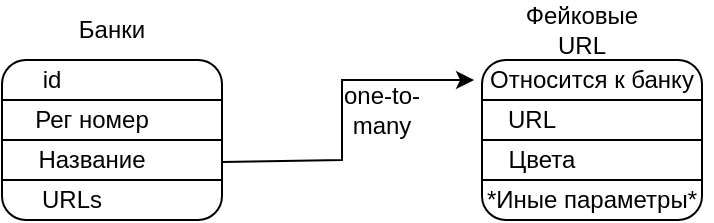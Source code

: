 <mxfile version="15.9.6" type="github">
  <diagram id="pQeeyWps0hQ_D0mwcvIY" name="Page-1">
    <mxGraphModel dx="539" dy="489" grid="1" gridSize="10" guides="1" tooltips="1" connect="1" arrows="1" fold="1" page="1" pageScale="1" pageWidth="827" pageHeight="1169" math="0" shadow="0">
      <root>
        <mxCell id="0" />
        <mxCell id="1" parent="0" />
        <mxCell id="_j-sV9EDR_Xk1Q__hm0P-1" value="" style="rounded=1;whiteSpace=wrap;html=1;" vertex="1" parent="1">
          <mxGeometry x="200" y="200" width="110" height="80" as="geometry" />
        </mxCell>
        <mxCell id="_j-sV9EDR_Xk1Q__hm0P-3" value="Банки" style="text;html=1;strokeColor=none;fillColor=none;align=center;verticalAlign=middle;whiteSpace=wrap;rounded=0;" vertex="1" parent="1">
          <mxGeometry x="225" y="170" width="60" height="30" as="geometry" />
        </mxCell>
        <mxCell id="_j-sV9EDR_Xk1Q__hm0P-4" value="Фейковые URL" style="text;html=1;strokeColor=none;fillColor=none;align=center;verticalAlign=middle;whiteSpace=wrap;rounded=0;" vertex="1" parent="1">
          <mxGeometry x="460" y="170" width="60" height="30" as="geometry" />
        </mxCell>
        <mxCell id="_j-sV9EDR_Xk1Q__hm0P-8" value="" style="endArrow=none;html=1;rounded=0;exitX=0;exitY=0.25;exitDx=0;exitDy=0;entryX=1;entryY=0.25;entryDx=0;entryDy=0;" edge="1" parent="1" source="_j-sV9EDR_Xk1Q__hm0P-1" target="_j-sV9EDR_Xk1Q__hm0P-1">
          <mxGeometry width="50" height="50" relative="1" as="geometry">
            <mxPoint x="200" y="230" as="sourcePoint" />
            <mxPoint x="250" y="180" as="targetPoint" />
            <Array as="points" />
          </mxGeometry>
        </mxCell>
        <mxCell id="_j-sV9EDR_Xk1Q__hm0P-9" value="" style="endArrow=none;html=1;rounded=0;exitX=0;exitY=0.75;exitDx=0;exitDy=0;entryX=1;entryY=0.75;entryDx=0;entryDy=0;" edge="1" parent="1" source="_j-sV9EDR_Xk1Q__hm0P-1" target="_j-sV9EDR_Xk1Q__hm0P-1">
          <mxGeometry width="50" height="50" relative="1" as="geometry">
            <mxPoint x="380" y="380" as="sourcePoint" />
            <mxPoint x="430" y="330" as="targetPoint" />
          </mxGeometry>
        </mxCell>
        <mxCell id="_j-sV9EDR_Xk1Q__hm0P-10" value="" style="endArrow=none;html=1;rounded=0;exitX=0;exitY=0.5;exitDx=0;exitDy=0;entryX=1;entryY=0.5;entryDx=0;entryDy=0;" edge="1" parent="1" source="_j-sV9EDR_Xk1Q__hm0P-1" target="_j-sV9EDR_Xk1Q__hm0P-1">
          <mxGeometry width="50" height="50" relative="1" as="geometry">
            <mxPoint x="380" y="380" as="sourcePoint" />
            <mxPoint x="430" y="330" as="targetPoint" />
          </mxGeometry>
        </mxCell>
        <mxCell id="_j-sV9EDR_Xk1Q__hm0P-15" value="id" style="text;html=1;strokeColor=none;fillColor=none;align=center;verticalAlign=middle;whiteSpace=wrap;rounded=0;" vertex="1" parent="1">
          <mxGeometry x="210" y="200" width="30" height="20" as="geometry" />
        </mxCell>
        <mxCell id="_j-sV9EDR_Xk1Q__hm0P-16" value="Рег номер" style="text;html=1;strokeColor=none;fillColor=none;align=center;verticalAlign=middle;whiteSpace=wrap;rounded=0;" vertex="1" parent="1">
          <mxGeometry x="210" y="220" width="70" height="20" as="geometry" />
        </mxCell>
        <mxCell id="_j-sV9EDR_Xk1Q__hm0P-18" value="Название" style="text;html=1;strokeColor=none;fillColor=none;align=center;verticalAlign=middle;whiteSpace=wrap;rounded=0;" vertex="1" parent="1">
          <mxGeometry x="210" y="240" width="70" height="20" as="geometry" />
        </mxCell>
        <mxCell id="_j-sV9EDR_Xk1Q__hm0P-19" value="URLs" style="text;html=1;strokeColor=none;fillColor=none;align=center;verticalAlign=middle;whiteSpace=wrap;rounded=0;" vertex="1" parent="1">
          <mxGeometry x="210" y="260" width="50" height="20" as="geometry" />
        </mxCell>
        <mxCell id="_j-sV9EDR_Xk1Q__hm0P-20" value="" style="rounded=1;whiteSpace=wrap;html=1;" vertex="1" parent="1">
          <mxGeometry x="440" y="200" width="110" height="80" as="geometry" />
        </mxCell>
        <mxCell id="_j-sV9EDR_Xk1Q__hm0P-21" value="" style="endArrow=none;html=1;rounded=0;exitX=0;exitY=0.25;exitDx=0;exitDy=0;entryX=1;entryY=0.25;entryDx=0;entryDy=0;" edge="1" parent="1" source="_j-sV9EDR_Xk1Q__hm0P-20" target="_j-sV9EDR_Xk1Q__hm0P-20">
          <mxGeometry width="50" height="50" relative="1" as="geometry">
            <mxPoint x="440" y="230" as="sourcePoint" />
            <mxPoint x="490" y="180" as="targetPoint" />
            <Array as="points" />
          </mxGeometry>
        </mxCell>
        <mxCell id="_j-sV9EDR_Xk1Q__hm0P-22" value="" style="endArrow=none;html=1;rounded=0;exitX=0;exitY=0.75;exitDx=0;exitDy=0;entryX=1;entryY=0.75;entryDx=0;entryDy=0;" edge="1" parent="1" source="_j-sV9EDR_Xk1Q__hm0P-20" target="_j-sV9EDR_Xk1Q__hm0P-20">
          <mxGeometry width="50" height="50" relative="1" as="geometry">
            <mxPoint x="620" y="380" as="sourcePoint" />
            <mxPoint x="670" y="330" as="targetPoint" />
          </mxGeometry>
        </mxCell>
        <mxCell id="_j-sV9EDR_Xk1Q__hm0P-23" value="" style="endArrow=none;html=1;rounded=0;exitX=0;exitY=0.5;exitDx=0;exitDy=0;entryX=1;entryY=0.5;entryDx=0;entryDy=0;" edge="1" parent="1" source="_j-sV9EDR_Xk1Q__hm0P-20" target="_j-sV9EDR_Xk1Q__hm0P-20">
          <mxGeometry width="50" height="50" relative="1" as="geometry">
            <mxPoint x="620" y="380" as="sourcePoint" />
            <mxPoint x="670" y="330" as="targetPoint" />
          </mxGeometry>
        </mxCell>
        <mxCell id="_j-sV9EDR_Xk1Q__hm0P-24" value="Относится к банку" style="text;html=1;strokeColor=none;fillColor=none;align=center;verticalAlign=middle;whiteSpace=wrap;rounded=0;" vertex="1" parent="1">
          <mxGeometry x="435" y="200" width="120" height="20" as="geometry" />
        </mxCell>
        <mxCell id="_j-sV9EDR_Xk1Q__hm0P-25" value="URL" style="text;html=1;strokeColor=none;fillColor=none;align=center;verticalAlign=middle;whiteSpace=wrap;rounded=0;" vertex="1" parent="1">
          <mxGeometry x="450" y="220" width="30" height="20" as="geometry" />
        </mxCell>
        <mxCell id="_j-sV9EDR_Xk1Q__hm0P-26" value="Цвета" style="text;html=1;strokeColor=none;fillColor=none;align=center;verticalAlign=middle;whiteSpace=wrap;rounded=0;" vertex="1" parent="1">
          <mxGeometry x="440" y="240" width="60" height="20" as="geometry" />
        </mxCell>
        <mxCell id="_j-sV9EDR_Xk1Q__hm0P-27" value="*Иные параметры*" style="text;html=1;strokeColor=none;fillColor=none;align=center;verticalAlign=middle;whiteSpace=wrap;rounded=0;" vertex="1" parent="1">
          <mxGeometry x="440" y="260" width="110" height="20" as="geometry" />
        </mxCell>
        <mxCell id="_j-sV9EDR_Xk1Q__hm0P-28" value="" style="endArrow=classic;html=1;rounded=0;exitX=1;exitY=0.638;exitDx=0;exitDy=0;exitPerimeter=0;entryX=-0.036;entryY=0.125;entryDx=0;entryDy=0;entryPerimeter=0;" edge="1" parent="1" source="_j-sV9EDR_Xk1Q__hm0P-1" target="_j-sV9EDR_Xk1Q__hm0P-20">
          <mxGeometry width="50" height="50" relative="1" as="geometry">
            <mxPoint x="380" y="360" as="sourcePoint" />
            <mxPoint x="430" y="310" as="targetPoint" />
            <Array as="points">
              <mxPoint x="370" y="250" />
              <mxPoint x="370" y="210" />
            </Array>
          </mxGeometry>
        </mxCell>
        <mxCell id="_j-sV9EDR_Xk1Q__hm0P-29" value="one-to-many" style="text;html=1;strokeColor=none;fillColor=none;align=center;verticalAlign=middle;whiteSpace=wrap;rounded=0;" vertex="1" parent="1">
          <mxGeometry x="360" y="210" width="60" height="30" as="geometry" />
        </mxCell>
      </root>
    </mxGraphModel>
  </diagram>
</mxfile>
